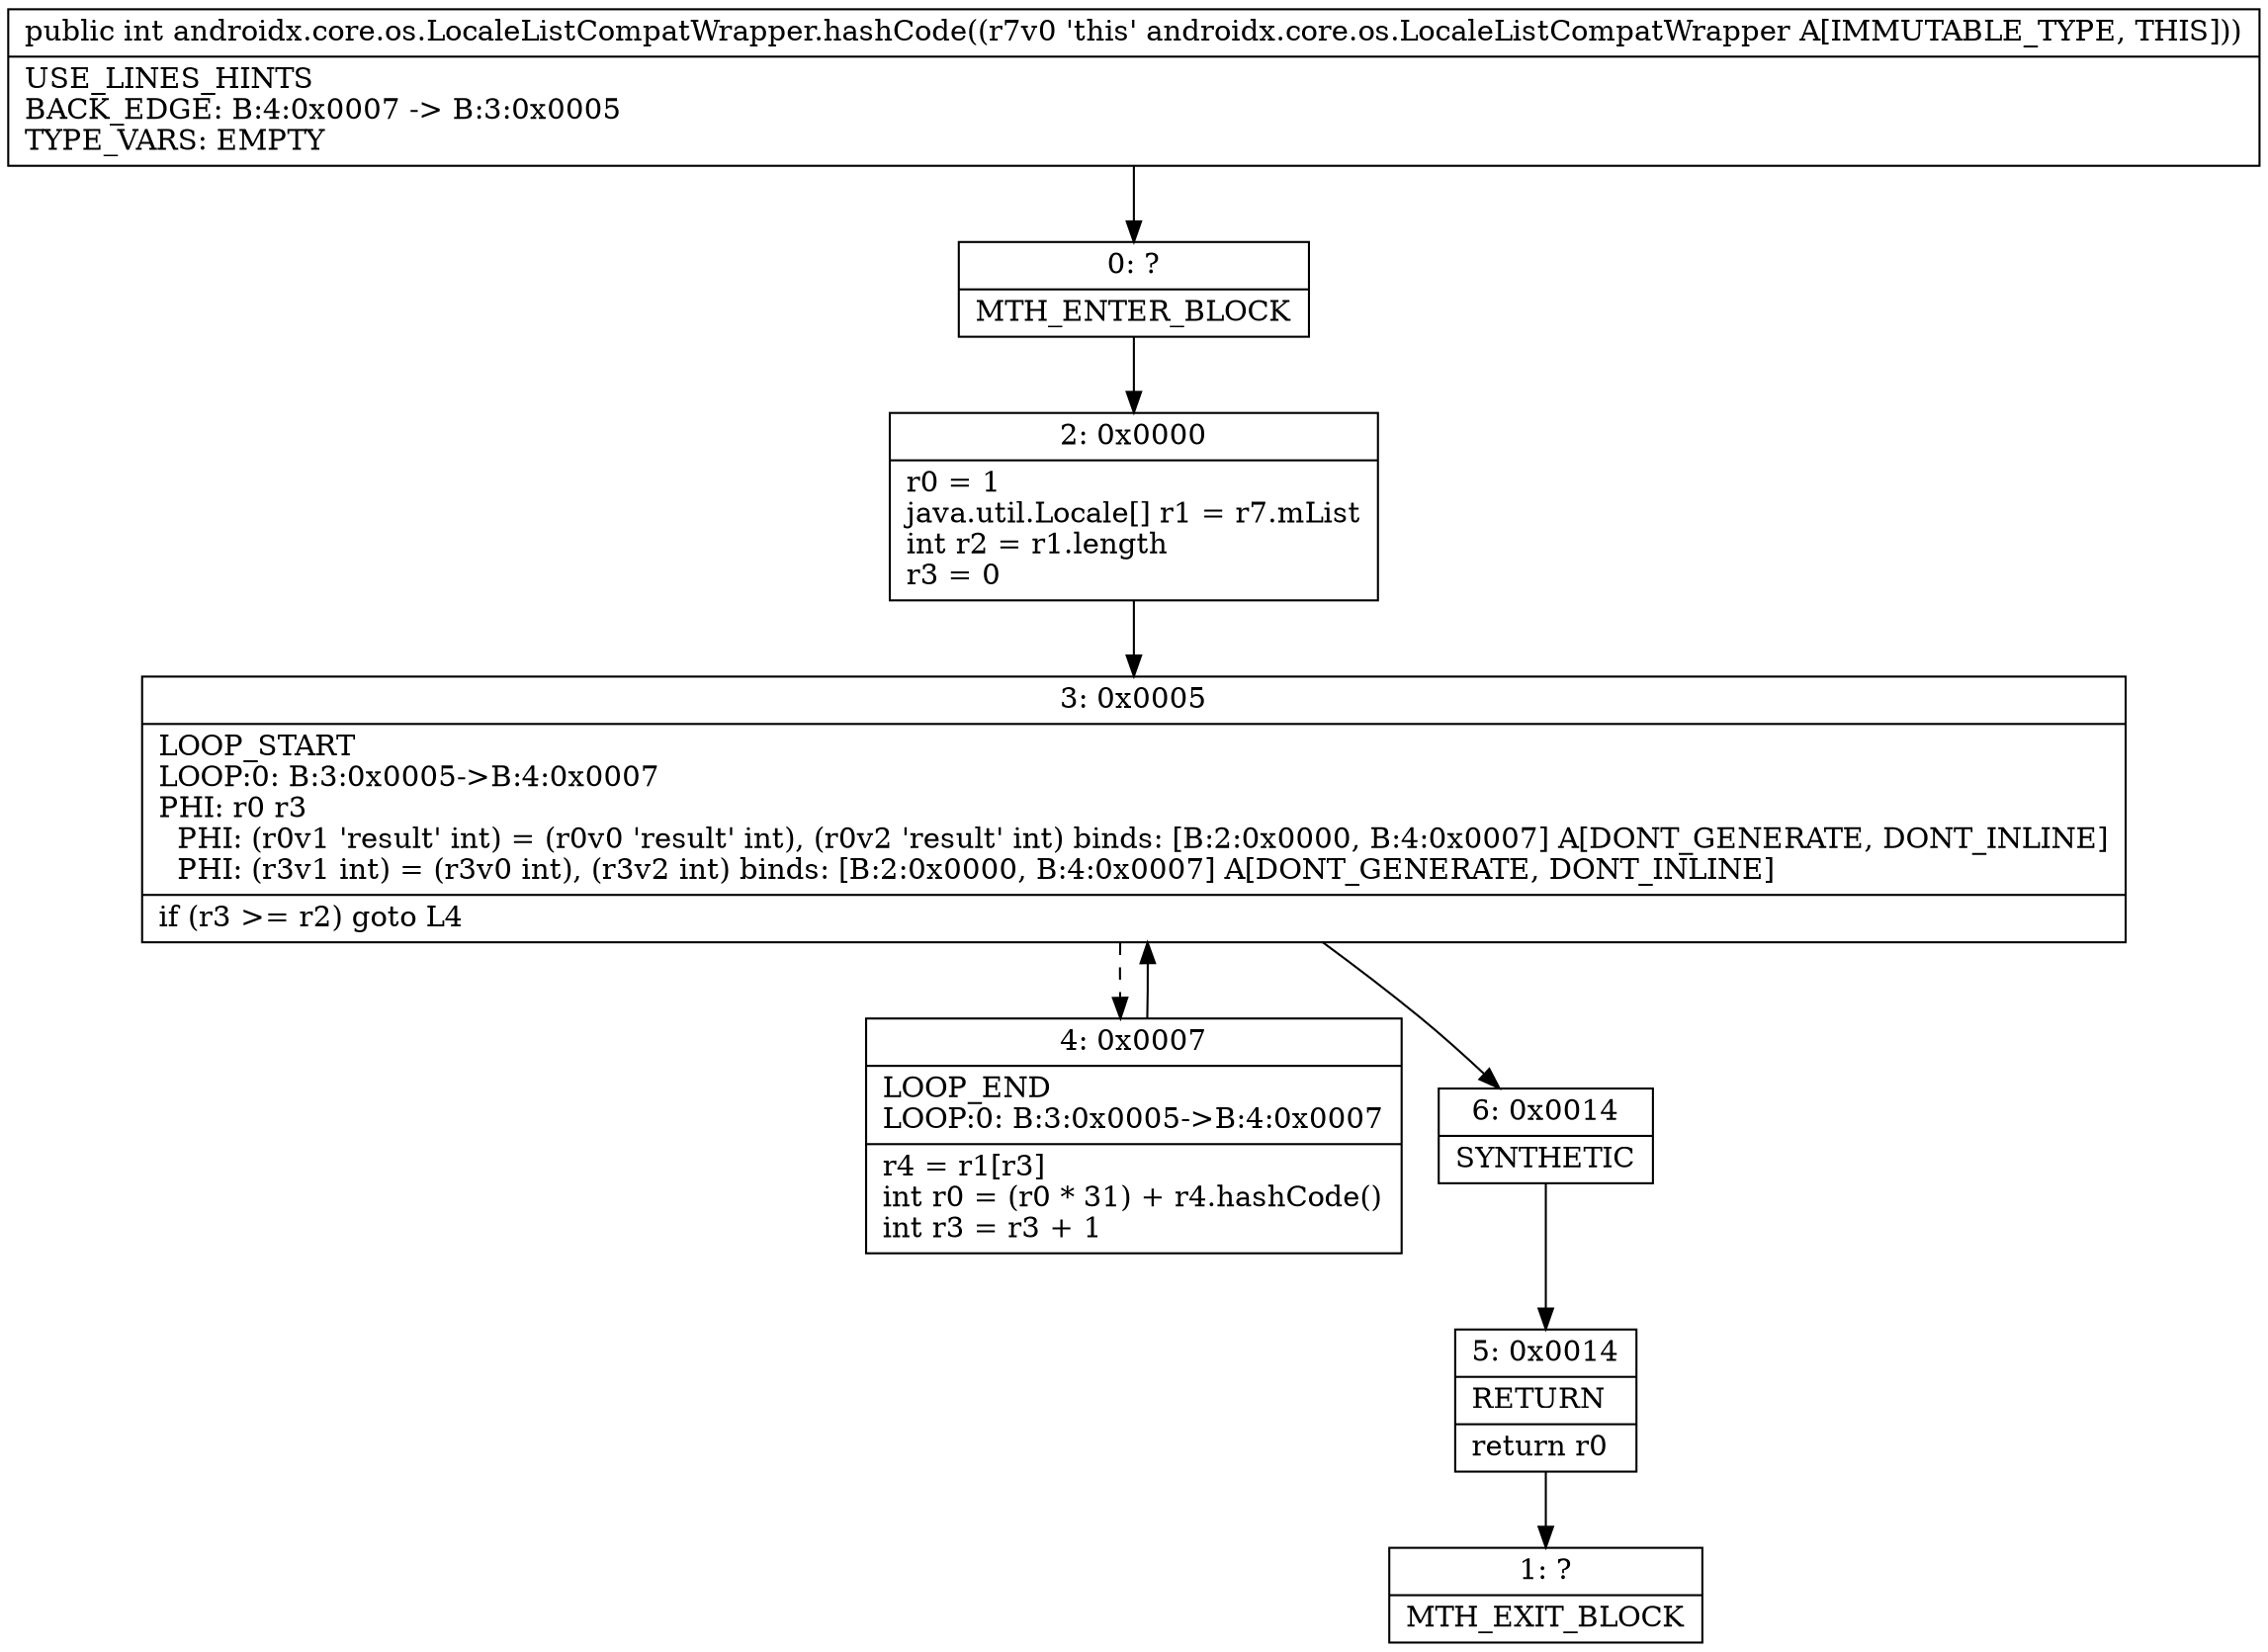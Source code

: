 digraph "CFG forandroidx.core.os.LocaleListCompatWrapper.hashCode()I" {
Node_0 [shape=record,label="{0\:\ ?|MTH_ENTER_BLOCK\l}"];
Node_2 [shape=record,label="{2\:\ 0x0000|r0 = 1\ljava.util.Locale[] r1 = r7.mList\lint r2 = r1.length\lr3 = 0\l}"];
Node_3 [shape=record,label="{3\:\ 0x0005|LOOP_START\lLOOP:0: B:3:0x0005\-\>B:4:0x0007\lPHI: r0 r3 \l  PHI: (r0v1 'result' int) = (r0v0 'result' int), (r0v2 'result' int) binds: [B:2:0x0000, B:4:0x0007] A[DONT_GENERATE, DONT_INLINE]\l  PHI: (r3v1 int) = (r3v0 int), (r3v2 int) binds: [B:2:0x0000, B:4:0x0007] A[DONT_GENERATE, DONT_INLINE]\l|if (r3 \>= r2) goto L4\l}"];
Node_4 [shape=record,label="{4\:\ 0x0007|LOOP_END\lLOOP:0: B:3:0x0005\-\>B:4:0x0007\l|r4 = r1[r3]\lint r0 = (r0 * 31) + r4.hashCode()\lint r3 = r3 + 1\l}"];
Node_6 [shape=record,label="{6\:\ 0x0014|SYNTHETIC\l}"];
Node_5 [shape=record,label="{5\:\ 0x0014|RETURN\l|return r0\l}"];
Node_1 [shape=record,label="{1\:\ ?|MTH_EXIT_BLOCK\l}"];
MethodNode[shape=record,label="{public int androidx.core.os.LocaleListCompatWrapper.hashCode((r7v0 'this' androidx.core.os.LocaleListCompatWrapper A[IMMUTABLE_TYPE, THIS]))  | USE_LINES_HINTS\lBACK_EDGE: B:4:0x0007 \-\> B:3:0x0005\lTYPE_VARS: EMPTY\l}"];
MethodNode -> Node_0;Node_0 -> Node_2;
Node_2 -> Node_3;
Node_3 -> Node_4[style=dashed];
Node_3 -> Node_6;
Node_4 -> Node_3;
Node_6 -> Node_5;
Node_5 -> Node_1;
}


